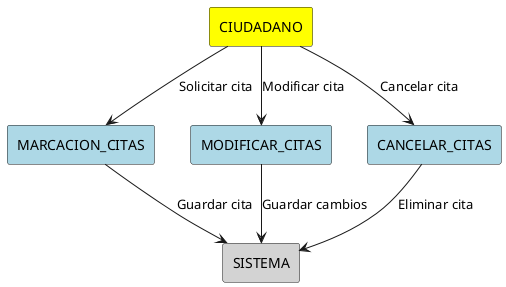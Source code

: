 @startuml
!define RECTANGLE(x) rectangle x

' Colores para categorías
!define COLOR_USUARIOS #FFFF00
!define COLOR_SISTEMA #D3D3D3
!define COLOR_CITAS #ADD8E6

' Definición de actores y módulos del sistema con colores
RECTANGLE(CIUDADANO) #FFFF00
RECTANGLE(SISTEMA) #D3D3D3
RECTANGLE(MARCACION_CITAS) #ADD8E6
RECTANGLE(MODIFICAR_CITAS) #ADD8E6
RECTANGLE(CANCELAR_CITAS) #ADD8E6

' Relaciones entre el Ciudadano y los módulos del sistema
CIUDADANO --> MARCACION_CITAS : Solicitar cita
CIUDADANO --> MODIFICAR_CITAS : Modificar cita
CIUDADANO --> CANCELAR_CITAS : Cancelar cita
MODIFICAR_CITAS --> SISTEMA : Guardar cambios
CANCELAR_CITAS --> SISTEMA : Eliminar cita
MARCACION_CITAS --> SISTEMA : Guardar cita
@enduml

